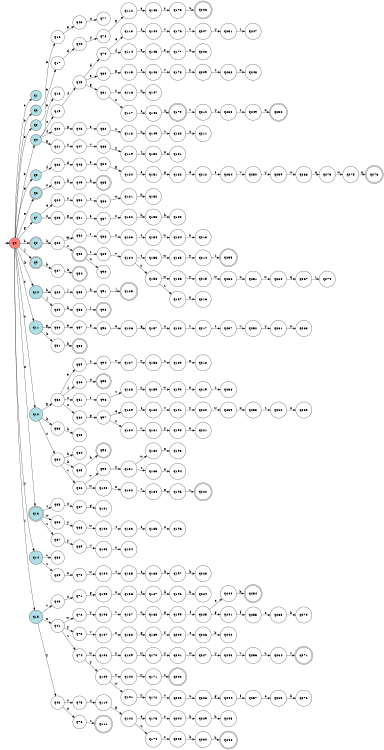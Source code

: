 digraph APTAALF {
__start0 [style = invis, shape = none, label = "", width = 0, height = 0];

rankdir=LR;
size="8,5";

s0 [style="filled", color="black", fillcolor="#ff817b" shape="circle", label="q0"];
s1 [style="filled", color="black", fillcolor="powderblue" shape="circle", label="q1"];
s2 [style="filled", color="black", fillcolor="powderblue" shape="circle", label="q2"];
s3 [style="filled", color="black", fillcolor="powderblue" shape="circle", label="q3"];
s4 [style="filled", color="black", fillcolor="powderblue" shape="circle", label="q4"];
s5 [style="filled", color="black", fillcolor="powderblue" shape="circle", label="q5"];
s6 [style="rounded,filled", color="black", fillcolor="powderblue" shape="doublecircle", label="q6"];
s7 [style="filled", color="black", fillcolor="powderblue" shape="circle", label="q7"];
s8 [style="rounded,filled", color="black", fillcolor="powderblue" shape="doublecircle", label="q8"];
s9 [style="rounded,filled", color="black", fillcolor="powderblue" shape="doublecircle", label="q9"];
s10 [style="filled", color="black", fillcolor="powderblue" shape="circle", label="q10"];
s11 [style="filled", color="black", fillcolor="powderblue" shape="circle", label="q11"];
s12 [style="filled", color="black", fillcolor="powderblue" shape="circle", label="q12"];
s13 [style="rounded,filled", color="black", fillcolor="powderblue" shape="doublecircle", label="q13"];
s14 [style="filled", color="black", fillcolor="powderblue" shape="circle", label="q14"];
s15 [style="filled", color="black", fillcolor="powderblue" shape="circle", label="q15"];
s16 [style="filled", color="black", fillcolor="white" shape="circle", label="q16"];
s17 [style="filled", color="black", fillcolor="white" shape="circle", label="q17"];
s18 [style="filled", color="black", fillcolor="white" shape="circle", label="q18"];
s19 [style="filled", color="black", fillcolor="white" shape="circle", label="q19"];
s20 [style="filled", color="black", fillcolor="white" shape="circle", label="q20"];
s21 [style="filled", color="black", fillcolor="white" shape="circle", label="q21"];
s22 [style="filled", color="black", fillcolor="white" shape="circle", label="q22"];
s23 [style="filled", color="black", fillcolor="white" shape="circle", label="q23"];
s24 [style="filled", color="black", fillcolor="white" shape="circle", label="q24"];
s25 [style="filled", color="black", fillcolor="white" shape="circle", label="q25"];
s26 [style="filled", color="black", fillcolor="white" shape="circle", label="q26"];
s27 [style="filled", color="black", fillcolor="white" shape="circle", label="q27"];
s28 [style="filled", color="black", fillcolor="white" shape="circle", label="q28"];
s29 [style="filled", color="black", fillcolor="white" shape="circle", label="q29"];
s30 [style="filled", color="black", fillcolor="white" shape="circle", label="q30"];
s31 [style="filled", color="black", fillcolor="white" shape="circle", label="q31"];
s32 [style="filled", color="black", fillcolor="white" shape="circle", label="q32"];
s33 [style="filled", color="black", fillcolor="white" shape="circle", label="q33"];
s34 [style="filled", color="black", fillcolor="white" shape="circle", label="q34"];
s35 [style="filled", color="black", fillcolor="white" shape="circle", label="q35"];
s36 [style="filled", color="black", fillcolor="white" shape="circle", label="q36"];
s37 [style="filled", color="black", fillcolor="white" shape="circle", label="q37"];
s38 [style="filled", color="black", fillcolor="white" shape="circle", label="q38"];
s39 [style="filled", color="black", fillcolor="white" shape="circle", label="q39"];
s40 [style="filled", color="black", fillcolor="white" shape="circle", label="q40"];
s41 [style="filled", color="black", fillcolor="white" shape="circle", label="q41"];
s42 [style="filled", color="black", fillcolor="white" shape="circle", label="q42"];
s43 [style="filled", color="black", fillcolor="white" shape="circle", label="q43"];
s44 [style="filled", color="black", fillcolor="white" shape="circle", label="q44"];
s45 [style="filled", color="black", fillcolor="white" shape="circle", label="q45"];
s46 [style="filled", color="black", fillcolor="white" shape="circle", label="q46"];
s47 [style="filled", color="black", fillcolor="white" shape="circle", label="q47"];
s48 [style="filled", color="black", fillcolor="white" shape="circle", label="q48"];
s49 [style="filled", color="black", fillcolor="white" shape="circle", label="q49"];
s50 [style="filled", color="black", fillcolor="white" shape="circle", label="q50"];
s51 [style="filled", color="black", fillcolor="white" shape="circle", label="q51"];
s52 [style="filled", color="black", fillcolor="white" shape="circle", label="q52"];
s53 [style="rounded,filled", color="black", fillcolor="white" shape="doublecircle", label="q53"];
s54 [style="rounded,filled", color="black", fillcolor="white" shape="doublecircle", label="q54"];
s55 [style="filled", color="black", fillcolor="white" shape="circle", label="q55"];
s56 [style="filled", color="black", fillcolor="white" shape="circle", label="q56"];
s57 [style="filled", color="black", fillcolor="white" shape="circle", label="q57"];
s58 [style="rounded,filled", color="black", fillcolor="white" shape="doublecircle", label="q58"];
s59 [style="filled", color="black", fillcolor="white" shape="circle", label="q59"];
s60 [style="filled", color="black", fillcolor="white" shape="circle", label="q60"];
s61 [style="filled", color="black", fillcolor="white" shape="circle", label="q61"];
s62 [style="filled", color="black", fillcolor="white" shape="circle", label="q62"];
s63 [style="filled", color="black", fillcolor="white" shape="circle", label="q63"];
s64 [style="filled", color="black", fillcolor="white" shape="circle", label="q64"];
s65 [style="filled", color="black", fillcolor="white" shape="circle", label="q65"];
s66 [style="filled", color="black", fillcolor="white" shape="circle", label="q66"];
s67 [style="filled", color="black", fillcolor="white" shape="circle", label="q67"];
s68 [style="filled", color="black", fillcolor="white" shape="circle", label="q68"];
s69 [style="filled", color="black", fillcolor="white" shape="circle", label="q69"];
s70 [style="filled", color="black", fillcolor="white" shape="circle", label="q70"];
s71 [style="filled", color="black", fillcolor="white" shape="circle", label="q71"];
s72 [style="filled", color="black", fillcolor="white" shape="circle", label="q72"];
s73 [style="filled", color="black", fillcolor="white" shape="circle", label="q73"];
s74 [style="filled", color="black", fillcolor="white" shape="circle", label="q74"];
s75 [style="filled", color="black", fillcolor="white" shape="circle", label="q75"];
s76 [style="filled", color="black", fillcolor="white" shape="circle", label="q76"];
s77 [style="filled", color="black", fillcolor="white" shape="circle", label="q77"];
s78 [style="filled", color="black", fillcolor="white" shape="circle", label="q78"];
s79 [style="filled", color="black", fillcolor="white" shape="circle", label="q79"];
s80 [style="filled", color="black", fillcolor="white" shape="circle", label="q80"];
s81 [style="filled", color="black", fillcolor="white" shape="circle", label="q81"];
s82 [style="filled", color="black", fillcolor="white" shape="circle", label="q82"];
s83 [style="filled", color="black", fillcolor="white" shape="circle", label="q83"];
s84 [style="filled", color="black", fillcolor="white" shape="circle", label="q84"];
s85 [style="rounded,filled", color="black", fillcolor="white" shape="doublecircle", label="q85"];
s86 [style="filled", color="black", fillcolor="white" shape="circle", label="q86"];
s87 [style="filled", color="black", fillcolor="white" shape="circle", label="q87"];
s88 [style="filled", color="black", fillcolor="white" shape="circle", label="q88"];
s89 [style="filled", color="black", fillcolor="white" shape="circle", label="q89"];
s90 [style="filled", color="black", fillcolor="white" shape="circle", label="q90"];
s91 [style="filled", color="black", fillcolor="white" shape="circle", label="q91"];
s92 [style="rounded,filled", color="black", fillcolor="white" shape="doublecircle", label="q92"];
s93 [style="filled", color="black", fillcolor="white" shape="circle", label="q93"];
s94 [style="filled", color="black", fillcolor="white" shape="circle", label="q94"];
s95 [style="rounded,filled", color="black", fillcolor="white" shape="doublecircle", label="q95"];
s96 [style="filled", color="black", fillcolor="white" shape="circle", label="q96"];
s97 [style="filled", color="black", fillcolor="white" shape="circle", label="q97"];
s98 [style="rounded,filled", color="black", fillcolor="white" shape="doublecircle", label="q98"];
s99 [style="filled", color="black", fillcolor="white" shape="circle", label="q99"];
s100 [style="filled", color="black", fillcolor="white" shape="circle", label="q100"];
s101 [style="filled", color="black", fillcolor="white" shape="circle", label="q101"];
s102 [style="filled", color="black", fillcolor="white" shape="circle", label="q102"];
s103 [style="filled", color="black", fillcolor="white" shape="circle", label="q103"];
s104 [style="filled", color="black", fillcolor="white" shape="circle", label="q104"];
s105 [style="filled", color="black", fillcolor="white" shape="circle", label="q105"];
s106 [style="filled", color="black", fillcolor="white" shape="circle", label="q106"];
s107 [style="filled", color="black", fillcolor="white" shape="circle", label="q107"];
s108 [style="filled", color="black", fillcolor="white" shape="circle", label="q108"];
s109 [style="filled", color="black", fillcolor="white" shape="circle", label="q109"];
s110 [style="filled", color="black", fillcolor="white" shape="circle", label="q110"];
s111 [style="rounded,filled", color="black", fillcolor="white" shape="doublecircle", label="q111"];
s112 [style="filled", color="black", fillcolor="white" shape="circle", label="q112"];
s113 [style="filled", color="black", fillcolor="white" shape="circle", label="q113"];
s114 [style="filled", color="black", fillcolor="white" shape="circle", label="q114"];
s115 [style="filled", color="black", fillcolor="white" shape="circle", label="q115"];
s116 [style="filled", color="black", fillcolor="white" shape="circle", label="q116"];
s117 [style="filled", color="black", fillcolor="white" shape="circle", label="q117"];
s118 [style="filled", color="black", fillcolor="white" shape="circle", label="q118"];
s119 [style="filled", color="black", fillcolor="white" shape="circle", label="q119"];
s120 [style="filled", color="black", fillcolor="white" shape="circle", label="q120"];
s121 [style="filled", color="black", fillcolor="white" shape="circle", label="q121"];
s122 [style="filled", color="black", fillcolor="white" shape="circle", label="q122"];
s123 [style="filled", color="black", fillcolor="white" shape="circle", label="q123"];
s124 [style="filled", color="black", fillcolor="white" shape="circle", label="q124"];
s125 [style="rounded,filled", color="black", fillcolor="white" shape="doublecircle", label="q125"];
s126 [style="filled", color="black", fillcolor="white" shape="circle", label="q126"];
s127 [style="filled", color="black", fillcolor="white" shape="circle", label="q127"];
s128 [style="filled", color="black", fillcolor="white" shape="circle", label="q128"];
s129 [style="filled", color="black", fillcolor="white" shape="circle", label="q129"];
s130 [style="filled", color="black", fillcolor="white" shape="circle", label="q130"];
s131 [style="filled", color="black", fillcolor="white" shape="circle", label="q131"];
s132 [style="filled", color="black", fillcolor="white" shape="circle", label="q132"];
s133 [style="filled", color="black", fillcolor="white" shape="circle", label="q133"];
s134 [style="filled", color="black", fillcolor="white" shape="circle", label="q134"];
s135 [style="filled", color="black", fillcolor="white" shape="circle", label="q135"];
s136 [style="filled", color="black", fillcolor="white" shape="circle", label="q136"];
s137 [style="filled", color="black", fillcolor="white" shape="circle", label="q137"];
s138 [style="filled", color="black", fillcolor="white" shape="circle", label="q138"];
s139 [style="filled", color="black", fillcolor="white" shape="circle", label="q139"];
s140 [style="filled", color="black", fillcolor="white" shape="circle", label="q140"];
s141 [style="filled", color="black", fillcolor="white" shape="circle", label="q141"];
s142 [style="filled", color="black", fillcolor="white" shape="circle", label="q142"];
s143 [style="filled", color="black", fillcolor="white" shape="circle", label="q143"];
s144 [style="filled", color="black", fillcolor="white" shape="circle", label="q144"];
s145 [style="filled", color="black", fillcolor="white" shape="circle", label="q145"];
s146 [style="filled", color="black", fillcolor="white" shape="circle", label="q146"];
s147 [style="filled", color="black", fillcolor="white" shape="circle", label="q147"];
s148 [style="filled", color="black", fillcolor="white" shape="circle", label="q148"];
s149 [style="filled", color="black", fillcolor="white" shape="circle", label="q149"];
s150 [style="filled", color="black", fillcolor="white" shape="circle", label="q150"];
s151 [style="filled", color="black", fillcolor="white" shape="circle", label="q151"];
s152 [style="filled", color="black", fillcolor="white" shape="circle", label="q152"];
s153 [style="filled", color="black", fillcolor="white" shape="circle", label="q153"];
s154 [style="filled", color="black", fillcolor="white" shape="circle", label="q154"];
s155 [style="filled", color="black", fillcolor="white" shape="circle", label="q155"];
s156 [style="filled", color="black", fillcolor="white" shape="circle", label="q156"];
s157 [style="filled", color="black", fillcolor="white" shape="circle", label="q157"];
s158 [style="filled", color="black", fillcolor="white" shape="circle", label="q158"];
s159 [style="filled", color="black", fillcolor="white" shape="circle", label="q159"];
s160 [style="filled", color="black", fillcolor="white" shape="circle", label="q160"];
s161 [style="filled", color="black", fillcolor="white" shape="circle", label="q161"];
s162 [style="filled", color="black", fillcolor="white" shape="circle", label="q162"];
s163 [style="filled", color="black", fillcolor="white" shape="circle", label="q163"];
s164 [style="filled", color="black", fillcolor="white" shape="circle", label="q164"];
s165 [style="filled", color="black", fillcolor="white" shape="circle", label="q165"];
s166 [style="filled", color="black", fillcolor="white" shape="circle", label="q166"];
s167 [style="filled", color="black", fillcolor="white" shape="circle", label="q167"];
s168 [style="filled", color="black", fillcolor="white" shape="circle", label="q168"];
s169 [style="filled", color="black", fillcolor="white" shape="circle", label="q169"];
s170 [style="filled", color="black", fillcolor="white" shape="circle", label="q170"];
s171 [style="filled", color="black", fillcolor="white" shape="circle", label="q171"];
s172 [style="filled", color="black", fillcolor="white" shape="circle", label="q172"];
s173 [style="filled", color="black", fillcolor="white" shape="circle", label="q173"];
s174 [style="filled", color="black", fillcolor="white" shape="circle", label="q174"];
s175 [style="filled", color="black", fillcolor="white" shape="circle", label="q175"];
s176 [style="filled", color="black", fillcolor="white" shape="circle", label="q176"];
s177 [style="filled", color="black", fillcolor="white" shape="circle", label="q177"];
s178 [style="filled", color="black", fillcolor="white" shape="circle", label="q178"];
s179 [style="rounded,filled", color="black", fillcolor="white" shape="doublecircle", label="q179"];
s180 [style="filled", color="black", fillcolor="white" shape="circle", label="q180"];
s181 [style="filled", color="black", fillcolor="white" shape="circle", label="q181"];
s182 [style="filled", color="black", fillcolor="white" shape="circle", label="q182"];
s183 [style="filled", color="black", fillcolor="white" shape="circle", label="q183"];
s184 [style="filled", color="black", fillcolor="white" shape="circle", label="q184"];
s185 [style="filled", color="black", fillcolor="white" shape="circle", label="q185"];
s186 [style="filled", color="black", fillcolor="white" shape="circle", label="q186"];
s187 [style="filled", color="black", fillcolor="white" shape="circle", label="q187"];
s188 [style="filled", color="black", fillcolor="white" shape="circle", label="q188"];
s189 [style="filled", color="black", fillcolor="white" shape="circle", label="q189"];
s190 [style="filled", color="black", fillcolor="white" shape="circle", label="q190"];
s191 [style="filled", color="black", fillcolor="white" shape="circle", label="q191"];
s192 [style="filled", color="black", fillcolor="white" shape="circle", label="q192"];
s193 [style="filled", color="black", fillcolor="white" shape="circle", label="q193"];
s194 [style="filled", color="black", fillcolor="white" shape="circle", label="q194"];
s195 [style="filled", color="black", fillcolor="white" shape="circle", label="q195"];
s196 [style="filled", color="black", fillcolor="white" shape="circle", label="q196"];
s197 [style="filled", color="black", fillcolor="white" shape="circle", label="q197"];
s198 [style="filled", color="black", fillcolor="white" shape="circle", label="q198"];
s199 [style="filled", color="black", fillcolor="white" shape="circle", label="q199"];
s200 [style="filled", color="black", fillcolor="white" shape="circle", label="q200"];
s201 [style="filled", color="black", fillcolor="white" shape="circle", label="q201"];
s202 [style="rounded,filled", color="black", fillcolor="white" shape="doublecircle", label="q202"];
s203 [style="filled", color="black", fillcolor="white" shape="circle", label="q203"];
s204 [style="filled", color="black", fillcolor="white" shape="circle", label="q204"];
s205 [style="filled", color="black", fillcolor="white" shape="circle", label="q205"];
s206 [style="rounded,filled", color="black", fillcolor="white" shape="doublecircle", label="q206"];
s207 [style="filled", color="black", fillcolor="white" shape="circle", label="q207"];
s208 [style="filled", color="black", fillcolor="white" shape="circle", label="q208"];
s209 [style="filled", color="black", fillcolor="white" shape="circle", label="q209"];
s210 [style="filled", color="black", fillcolor="white" shape="circle", label="q210"];
s211 [style="filled", color="black", fillcolor="white" shape="circle", label="q211"];
s212 [style="filled", color="black", fillcolor="white" shape="circle", label="q212"];
s213 [style="filled", color="black", fillcolor="white" shape="circle", label="q213"];
s214 [style="filled", color="black", fillcolor="white" shape="circle", label="q214"];
s215 [style="filled", color="black", fillcolor="white" shape="circle", label="q215"];
s216 [style="filled", color="black", fillcolor="white" shape="circle", label="q216"];
s217 [style="filled", color="black", fillcolor="white" shape="circle", label="q217"];
s218 [style="filled", color="black", fillcolor="white" shape="circle", label="q218"];
s219 [style="filled", color="black", fillcolor="white" shape="circle", label="q219"];
s220 [style="filled", color="black", fillcolor="white" shape="circle", label="q220"];
s221 [style="filled", color="black", fillcolor="white" shape="circle", label="q221"];
s222 [style="rounded,filled", color="black", fillcolor="white" shape="doublecircle", label="q222"];
s223 [style="filled", color="black", fillcolor="white" shape="circle", label="q223"];
s224 [style="filled", color="black", fillcolor="white" shape="circle", label="q224"];
s225 [style="filled", color="black", fillcolor="white" shape="circle", label="q225"];
s226 [style="filled", color="black", fillcolor="white" shape="circle", label="q226"];
s227 [style="filled", color="black", fillcolor="white" shape="circle", label="q227"];
s228 [style="filled", color="black", fillcolor="white" shape="circle", label="q228"];
s229 [style="filled", color="black", fillcolor="white" shape="circle", label="q229"];
s230 [style="filled", color="black", fillcolor="white" shape="circle", label="q230"];
s231 [style="filled", color="black", fillcolor="white" shape="circle", label="q231"];
s232 [style="filled", color="black", fillcolor="white" shape="circle", label="q232"];
s233 [style="filled", color="black", fillcolor="white" shape="circle", label="q233"];
s234 [style="filled", color="black", fillcolor="white" shape="circle", label="q234"];
s235 [style="rounded,filled", color="black", fillcolor="white" shape="doublecircle", label="q235"];
s236 [style="filled", color="black", fillcolor="white" shape="circle", label="q236"];
s237 [style="filled", color="black", fillcolor="white" shape="circle", label="q237"];
s238 [style="filled", color="black", fillcolor="white" shape="circle", label="q238"];
s239 [style="filled", color="black", fillcolor="white" shape="circle", label="q239"];
s240 [style="filled", color="black", fillcolor="white" shape="circle", label="q240"];
s241 [style="filled", color="black", fillcolor="white" shape="circle", label="q241"];
s242 [style="filled", color="black", fillcolor="white" shape="circle", label="q242"];
s243 [style="filled", color="black", fillcolor="white" shape="circle", label="q243"];
s244 [style="filled", color="black", fillcolor="white" shape="circle", label="q244"];
s245 [style="filled", color="black", fillcolor="white" shape="circle", label="q245"];
s246 [style="rounded,filled", color="black", fillcolor="white" shape="doublecircle", label="q246"];
s247 [style="filled", color="black", fillcolor="white" shape="circle", label="q247"];
s248 [style="filled", color="black", fillcolor="white" shape="circle", label="q248"];
s249 [style="filled", color="black", fillcolor="white" shape="circle", label="q249"];
s250 [style="filled", color="black", fillcolor="white" shape="circle", label="q250"];
s251 [style="filled", color="black", fillcolor="white" shape="circle", label="q251"];
s252 [style="filled", color="black", fillcolor="white" shape="circle", label="q252"];
s253 [style="filled", color="black", fillcolor="white" shape="circle", label="q253"];
s254 [style="rounded,filled", color="black", fillcolor="white" shape="doublecircle", label="q254"];
s255 [style="filled", color="black", fillcolor="white" shape="circle", label="q255"];
s256 [style="filled", color="black", fillcolor="white" shape="circle", label="q256"];
s257 [style="filled", color="black", fillcolor="white" shape="circle", label="q257"];
s258 [style="rounded,filled", color="black", fillcolor="white" shape="doublecircle", label="q258"];
s259 [style="filled", color="black", fillcolor="white" shape="circle", label="q259"];
s260 [style="filled", color="black", fillcolor="white" shape="circle", label="q260"];
s261 [style="filled", color="black", fillcolor="white" shape="circle", label="q261"];
s262 [style="filled", color="black", fillcolor="white" shape="circle", label="q262"];
s263 [style="filled", color="black", fillcolor="white" shape="circle", label="q263"];
s264 [style="filled", color="black", fillcolor="white" shape="circle", label="q264"];
s265 [style="filled", color="black", fillcolor="white" shape="circle", label="q265"];
s266 [style="filled", color="black", fillcolor="white" shape="circle", label="q266"];
s267 [style="filled", color="black", fillcolor="white" shape="circle", label="q267"];
s268 [style="filled", color="black", fillcolor="white" shape="circle", label="q268"];
s269 [style="filled", color="black", fillcolor="white" shape="circle", label="q269"];
s270 [style="filled", color="black", fillcolor="white" shape="circle", label="q270"];
s271 [style="rounded,filled", color="black", fillcolor="white" shape="doublecircle", label="q271"];
s272 [style="filled", color="black", fillcolor="white" shape="circle", label="q272"];
s273 [style="filled", color="black", fillcolor="white" shape="circle", label="q273"];
s274 [style="filled", color="black", fillcolor="white" shape="circle", label="q274"];
s275 [style="filled", color="black", fillcolor="white" shape="circle", label="q275"];
s276 [style="rounded,filled", color="black", fillcolor="white" shape="doublecircle", label="q276"];
subgraph cluster_main { 
	graph [pad=".75", ranksep="0.15", nodesep="0.15"];
	 style=invis; 
	__start0 -> s0 [penwidth=2];
}
s0 -> s1 [label="0"];
s0 -> s2 [label="2"];
s0 -> s3 [label="8"];
s0 -> s4 [label="b"];
s0 -> s5 [label="d"];
s0 -> s6 [label="e"];
s0 -> s7 [label="g"];
s0 -> s8 [label="h"];
s0 -> s9 [label="j"];
s0 -> s10 [label="k"];
s0 -> s11 [label="s"];
s0 -> s12 [label="u"];
s0 -> s13 [label="x"];
s0 -> s14 [label="y"];
s0 -> s15 [label="z"];
s2 -> s16 [label="8"];
s3 -> s17 [label="9"];
s4 -> s18 [label="8"];
s4 -> s19 [label="c"];
s4 -> s20 [label="f"];
s4 -> s21 [label="g"];
s5 -> s22 [label="f"];
s6 -> s23 [label="s"];
s7 -> s24 [label="e"];
s7 -> s25 [label="u"];
s8 -> s26 [label="k"];
s9 -> s27 [label="h"];
s10 -> s28 [label="h"];
s10 -> s29 [label="j"];
s11 -> s30 [label="g"];
s11 -> s31 [label="k"];
s12 -> s32 [label="g"];
s12 -> s33 [label="k"];
s12 -> s34 [label="s"];
s13 -> s35 [label="t"];
s13 -> s36 [label="w"];
s13 -> s37 [label="z"];
s14 -> s38 [label="v"];
s14 -> s39 [label="z"];
s15 -> s40 [label="v"];
s15 -> s41 [label="x"];
s15 -> s42 [label="y"];
s16 -> s43 [label="9"];
s17 -> s44 [label="d"];
s19 -> s45 [label="f"];
s20 -> s46 [label="g"];
s21 -> s47 [label="s"];
s22 -> s48 [label="d"];
s23 -> s49 [label="k"];
s24 -> s50 [label="s"];
s25 -> s51 [label="g"];
s26 -> s52 [label="m"];
s26 -> s53 [label="s"];
s27 -> s54 [label="k"];
s28 -> s55 [label="j"];
s29 -> s56 [label="h"];
s30 -> s57 [label="e"];
s31 -> s58 [label="h"];
s32 -> s59 [label="e"];
s32 -> s60 [label="f"];
s32 -> s61 [label="s"];
s32 -> s62 [label="u"];
s33 -> s63 [label="h"];
s34 -> s64 [label="h"];
s34 -> s65 [label="k"];
s34 -> s66 [label="t"];
s35 -> s67 [label="u"];
s36 -> s68 [label="y"];
s37 -> s69 [label="y"];
s39 -> s70 [label="x"];
s40 -> s71 [label="u"];
s41 -> s72 [label="w"];
s41 -> s73 [label="y"];
s41 -> s74 [label="z"];
s42 -> s75 [label="v"];
s42 -> s76 [label="x"];
s43 -> s77 [label="c"];
s44 -> s78 [label="f"];
s45 -> s79 [label="d"];
s45 -> s80 [label="e"];
s45 -> s81 [label="g"];
s46 -> s82 [label="e"];
s47 -> s83 [label="v"];
s48 -> s84 [label="e"];
s49 -> s85 [label="h"];
s50 -> s86 [label="t"];
s51 -> s87 [label="e"];
s52 -> s88 [label="t"];
s53 -> s89 [label="t"];
s53 -> s90 [label="u"];
s55 -> s91 [label="h"];
s56 -> s92 [label="j"];
s57 -> s93 [label="d"];
s59 -> s94 [label="s"];
s60 -> s95 [label="c"];
s61 -> s96 [label="t"];
s62 -> s97 [label="g"];
s65 -> s98 [label="h"];
s66 -> s99 [label="v"];
s66 -> s100 [label="w"];
s67 -> s101 [label="g"];
s68 -> s102 [label="w"];
s69 -> s103 [label="v"];
s70 -> s104 [label="w"];
s71 -> s105 [label="g"];
s72 -> s106 [label="y"];
s73 -> s107 [label="v"];
s74 -> s108 [label="w"];
s74 -> s109 [label="y"];
s75 -> s110 [label="u"];
s76 -> s111 [label="z"];
s78 -> s112 [label="g"];
s79 -> s113 [label="e"];
s79 -> s114 [label="f"];
s80 -> s115 [label="g"];
s81 -> s116 [label="s"];
s81 -> s117 [label="u"];
s82 -> s118 [label="s"];
s83 -> s119 [label="y"];
s84 -> s120 [label="g"];
s86 -> s121 [label="w"];
s87 -> s122 [label="s"];
s88 -> s123 [label="s"];
s89 -> s124 [label="v"];
s91 -> s125 [label="j"];
s93 -> s126 [label="e"];
s94 -> s127 [label="v"];
s96 -> s128 [label="v"];
s97 -> s129 [label="e"];
s97 -> s130 [label="s"];
s99 -> s131 [label="y"];
s100 -> s132 [label="x"];
s102 -> s133 [label="t"];
s103 -> s134 [label="u"];
s104 -> s135 [label="t"];
s105 -> s136 [label="u"];
s106 -> s137 [label="v"];
s107 -> s138 [label="u"];
s108 -> s139 [label="y"];
s109 -> s140 [label="v"];
s109 -> s141 [label="w"];
s110 -> s142 [label="g"];
s112 -> s143 [label="e"];
s113 -> s144 [label="s"];
s114 -> s145 [label="e"];
s115 -> s146 [label="s"];
s116 -> s147 [label="u"];
s117 -> s148 [label="s"];
s118 -> s149 [label="u"];
s119 -> s150 [label="z"];
s120 -> s151 [label="e"];
s121 -> s152 [label="x"];
s122 -> s153 [label="k"];
s123 -> s154 [label="t"];
s124 -> s155 [label="t"];
s124 -> s156 [label="y"];
s126 -> s157 [label="g"];
s127 -> s158 [label="y"];
s128 -> s159 [label="y"];
s129 -> s160 [label="s"];
s130 -> s161 [label="v"];
s131 -> s162 [label="w"];
s131 -> s163 [label="z"];
s132 -> s164 [label="r"];
s133 -> s165 [label="s"];
s135 -> s166 [label="s"];
s136 -> s167 [label="s"];
s137 -> s168 [label="u"];
s138 -> s169 [label="g"];
s139 -> s170 [label="w"];
s140 -> s171 [label="y"];
s141 -> s172 [label="y"];
s142 -> s173 [label="e"];
s142 -> s174 [label="u"];
s143 -> s175 [label="s"];
s144 -> s176 [label="t"];
s145 -> s177 [label="s"];
s146 -> s178 [label="v"];
s148 -> s179 [label="u"];
s149 -> s180 [label="v"];
s150 -> s181 [label="x"];
s151 -> s182 [label="g"];
s153 -> s183 [label="h"];
s154 -> s184 [label="w"];
s155 -> s185 [label="w"];
s156 -> s186 [label="w"];
s156 -> s187 [label="z"];
s157 -> s188 [label="u"];
s158 -> s189 [label="z"];
s159 -> s190 [label="w"];
s160 -> s191 [label="v"];
s161 -> s192 [label="y"];
s162 -> s193 [label="x"];
s163 -> s194 [label="x"];
s164 -> s195 [label="x"];
s165 -> s196 [label="u"];
s166 -> s197 [label="k"];
s167 -> s198 [label="k"];
s168 -> s199 [label="g"];
s169 -> s200 [label="f"];
s170 -> s201 [label="y"];
s171 -> s202 [label="z"];
s172 -> s203 [label="v"];
s173 -> s204 [label="s"];
s174 -> s205 [label="s"];
s175 -> s206 [label="u"];
s176 -> s207 [label="v"];
s177 -> s208 [label="u"];
s178 -> s209 [label="y"];
s179 -> s210 [label="v"];
s180 -> s211 [label="u"];
s182 -> s212 [label="e"];
s184 -> s213 [label="x"];
s185 -> s214 [label="y"];
s186 -> s215 [label="y"];
s187 -> s216 [label="x"];
s188 -> s217 [label="v"];
s189 -> s218 [label="x"];
s190 -> s219 [label="x"];
s191 -> s220 [label="y"];
s192 -> s221 [label="x"];
s195 -> s222 [label="r"];
s197 -> s223 [label="h"];
s198 -> s224 [label="h"];
s199 -> s225 [label="f"];
s200 -> s226 [label="c"];
s201 -> s227 [label="w"];
s203 -> s228 [label="u"];
s204 -> s229 [label="k"];
s205 -> s230 [label="k"];
s207 -> s231 [label="y"];
s209 -> s232 [label="z"];
s210 -> s233 [label="y"];
s212 -> s234 [label="s"];
s214 -> s235 [label="z"];
s215 -> s236 [label="w"];
s217 -> s237 [label="t"];
s219 -> s238 [label="z"];
s220 -> s239 [label="w"];
s225 -> s240 [label="c"];
s225 -> s241 [label="g"];
s226 -> s242 [label="b"];
s227 -> s243 [label="y"];
s228 -> s244 [label="g"];
s229 -> s245 [label="h"];
s230 -> s246 [label="h"];
s231 -> s247 [label="z"];
s232 -> s248 [label="x"];
s233 -> s249 [label="z"];
s234 -> s250 [label="v"];
s236 -> s251 [label="x"];
s237 -> s252 [label="v"];
s239 -> s253 [label="x"];
s240 -> s254 [label="b"];
s241 -> s255 [label="f"];
s243 -> s256 [label="v"];
s244 -> s257 [label="f"];
s249 -> s258 [label="x"];
s250 -> s259 [label="y"];
s251 -> s260 [label="w"];
s252 -> s261 [label="y"];
s253 -> s262 [label="z"];
s255 -> s263 [label="c"];
s256 -> s264 [label="u"];
s257 -> s265 [label="c"];
s259 -> s266 [label="w"];
s260 -> s267 [label="q"];
s261 -> s268 [label="w"];
s262 -> s269 [label="x"];
s263 -> s270 [label="b"];
s264 -> s271 [label="v"];
s265 -> s272 [label="b"];
s266 -> s273 [label="x"];
s267 -> s274 [label="r"];
s273 -> s275 [label="w"];
s275 -> s276 [label="x"];

}